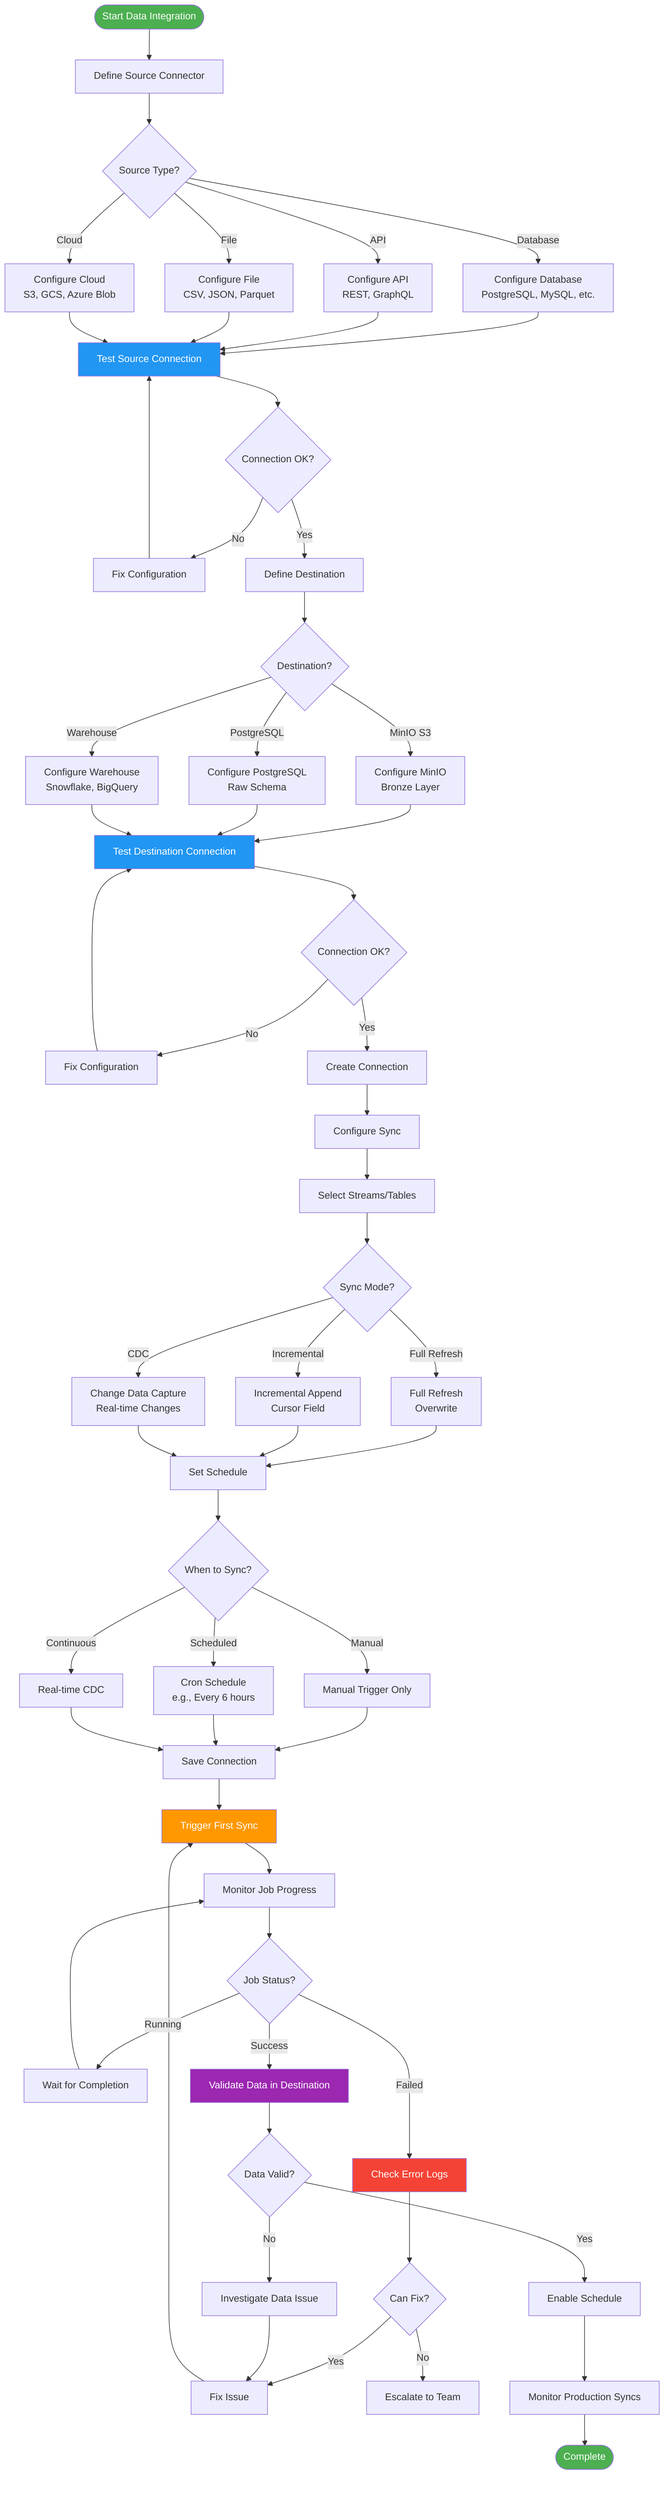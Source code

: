 flowchart TD
    Start([Start Data Integration]) --> DefSource[Define Source Connector]
    
    DefSource --> SourceType{Source Type?}
    
    SourceType -->|Database| DB[Configure Database<br/>PostgreSQL, MySQL, etc.]
    SourceType -->|API| API[Configure API<br/>REST, GraphQL]
    SourceType -->|File| File[Configure File<br/>CSV, JSON, Parquet]
    SourceType -->|Cloud| Cloud[Configure Cloud<br/>S3, GCS, Azure Blob]
    
    DB --> TestSource[Test Source Connection]
    API --> TestSource
    File --> TestSource
    Cloud --> TestSource
    
    TestSource --> SourceOK{Connection OK?}
    SourceOK -->|No| FixSource[Fix Configuration]
    FixSource --> TestSource
    SourceOK -->|Yes| DefDest[Define Destination]
    
    DefDest --> DestType{Destination?}
    DestType -->|MinIO S3| S3[Configure MinIO<br/>Bronze Layer]
    DestType -->|PostgreSQL| PG[Configure PostgreSQL<br/>Raw Schema]
    DestType -->|Warehouse| DW[Configure Warehouse<br/>Snowflake, BigQuery]
    
    S3 --> TestDest[Test Destination Connection]
    PG --> TestDest
    DW --> TestDest
    
    TestDest --> DestOK{Connection OK?}
    DestOK -->|No| FixDest[Fix Configuration]
    FixDest --> TestDest
    DestOK -->|Yes| CreateConn[Create Connection]
    
    CreateConn --> ConfigSync[Configure Sync]
    ConfigSync --> SelectStreams[Select Streams/Tables]
    SelectStreams --> SyncMode{Sync Mode?}
    
    SyncMode -->|Full Refresh| FullRefresh[Full Refresh<br/>Overwrite]
    SyncMode -->|Incremental| Incremental[Incremental Append<br/>Cursor Field]
    SyncMode -->|CDC| CDC[Change Data Capture<br/>Real-time Changes]
    
    FullRefresh --> Schedule[Set Schedule]
    Incremental --> Schedule
    CDC --> Schedule
    
    Schedule --> ScheduleType{When to Sync?}
    ScheduleType -->|Manual| Manual[Manual Trigger Only]
    ScheduleType -->|Scheduled| Scheduled[Cron Schedule<br/>e.g., Every 6 hours]
    ScheduleType -->|Continuous| Continuous[Real-time CDC]
    
    Manual --> SaveConn[Save Connection]
    Scheduled --> SaveConn
    Continuous --> SaveConn
    
    SaveConn --> TriggerSync[Trigger First Sync]
    TriggerSync --> Monitor[Monitor Job Progress]
    
    Monitor --> JobStatus{Job Status?}
    JobStatus -->|Running| Wait[Wait for Completion]
    Wait --> Monitor
    JobStatus -->|Success| ValidateData[Validate Data in Destination]
    JobStatus -->|Failed| CheckLogs[Check Error Logs]
    
    CheckLogs --> DebugIssue{Can Fix?}
    DebugIssue -->|Yes| FixIssue[Fix Issue]
    FixIssue --> TriggerSync
    DebugIssue -->|No| Escalate[Escalate to Team]
    
    ValidateData --> DataOK{Data Valid?}
    DataOK -->|No| InvestigateData[Investigate Data Issue]
    InvestigateData --> FixIssue
    DataOK -->|Yes| EnableSchedule[Enable Schedule]
    
    EnableSchedule --> MonitorProd[Monitor Production Syncs]
    MonitorProd --> End([Complete])
    
    style Start fill:#4CAF50,color:#fff
    style End fill:#4CAF50,color:#fff
    style TestSource fill:#2196F3,color:#fff
    style TestDest fill:#2196F3,color:#fff
    style TriggerSync fill:#FF9800,color:#fff
    style ValidateData fill:#9C27B0,color:#fff
    style CheckLogs fill:#f44336,color:#fff